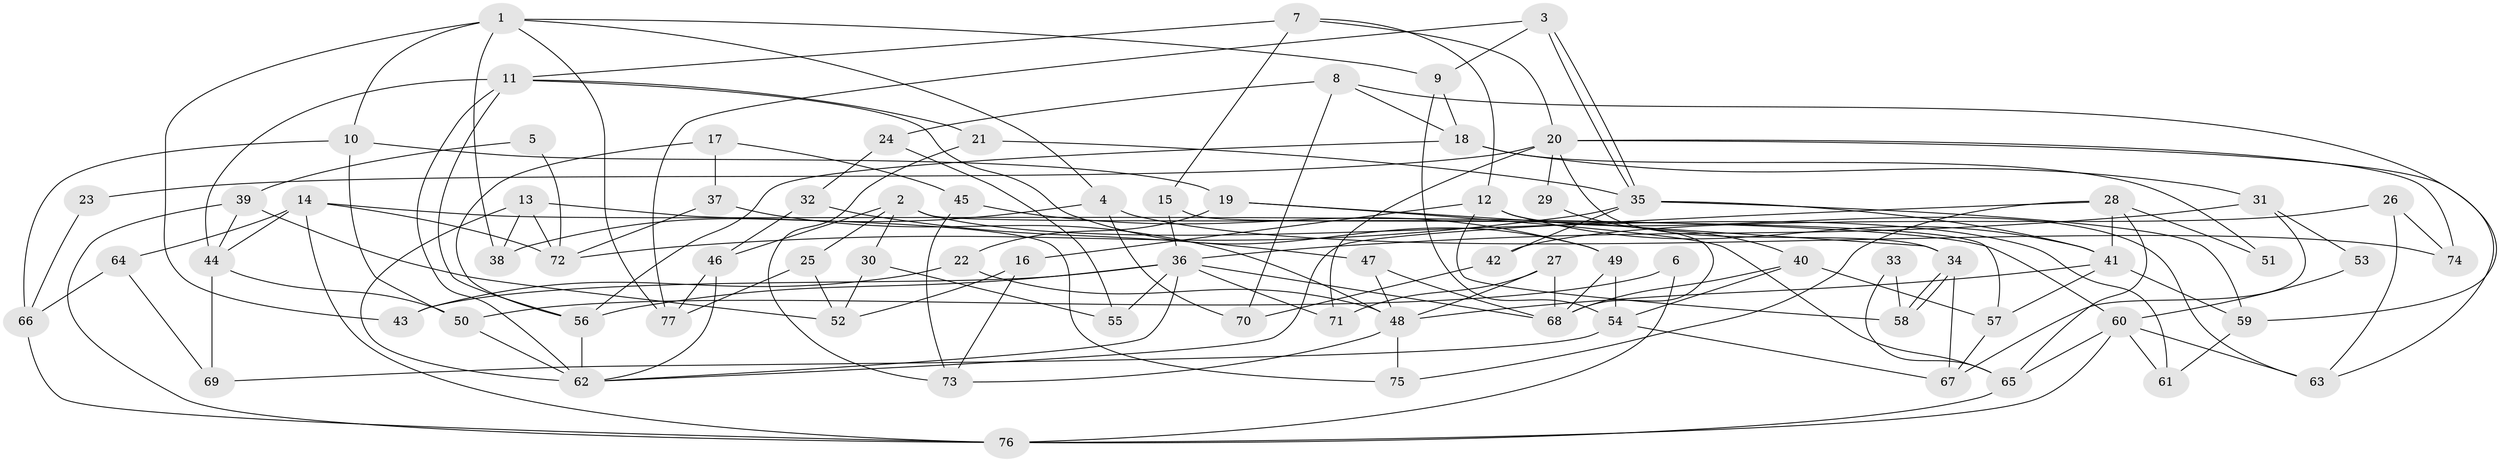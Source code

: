 // Generated by graph-tools (version 1.1) at 2025/15/03/09/25 04:15:03]
// undirected, 77 vertices, 154 edges
graph export_dot {
graph [start="1"]
  node [color=gray90,style=filled];
  1;
  2;
  3;
  4;
  5;
  6;
  7;
  8;
  9;
  10;
  11;
  12;
  13;
  14;
  15;
  16;
  17;
  18;
  19;
  20;
  21;
  22;
  23;
  24;
  25;
  26;
  27;
  28;
  29;
  30;
  31;
  32;
  33;
  34;
  35;
  36;
  37;
  38;
  39;
  40;
  41;
  42;
  43;
  44;
  45;
  46;
  47;
  48;
  49;
  50;
  51;
  52;
  53;
  54;
  55;
  56;
  57;
  58;
  59;
  60;
  61;
  62;
  63;
  64;
  65;
  66;
  67;
  68;
  69;
  70;
  71;
  72;
  73;
  74;
  75;
  76;
  77;
  1 -- 10;
  1 -- 9;
  1 -- 4;
  1 -- 38;
  1 -- 43;
  1 -- 77;
  2 -- 46;
  2 -- 61;
  2 -- 25;
  2 -- 30;
  2 -- 57;
  3 -- 35;
  3 -- 35;
  3 -- 77;
  3 -- 9;
  4 -- 38;
  4 -- 70;
  4 -- 74;
  5 -- 39;
  5 -- 72;
  6 -- 50;
  6 -- 76;
  7 -- 20;
  7 -- 11;
  7 -- 12;
  7 -- 15;
  8 -- 24;
  8 -- 18;
  8 -- 59;
  8 -- 70;
  9 -- 54;
  9 -- 18;
  10 -- 50;
  10 -- 19;
  10 -- 66;
  11 -- 62;
  11 -- 56;
  11 -- 21;
  11 -- 44;
  11 -- 49;
  12 -- 63;
  12 -- 16;
  12 -- 41;
  12 -- 58;
  13 -- 62;
  13 -- 72;
  13 -- 38;
  13 -- 75;
  14 -- 76;
  14 -- 60;
  14 -- 44;
  14 -- 64;
  14 -- 72;
  15 -- 36;
  15 -- 68;
  16 -- 73;
  16 -- 52;
  17 -- 56;
  17 -- 45;
  17 -- 37;
  18 -- 56;
  18 -- 31;
  18 -- 51;
  19 -- 22;
  19 -- 65;
  19 -- 34;
  20 -- 71;
  20 -- 34;
  20 -- 23;
  20 -- 29;
  20 -- 63;
  20 -- 74;
  21 -- 35;
  21 -- 73;
  22 -- 43;
  22 -- 48;
  23 -- 66;
  24 -- 32;
  24 -- 55;
  25 -- 52;
  25 -- 77;
  26 -- 42;
  26 -- 74;
  26 -- 63;
  27 -- 68;
  27 -- 48;
  27 -- 71;
  28 -- 75;
  28 -- 41;
  28 -- 51;
  28 -- 62;
  28 -- 65;
  29 -- 40;
  30 -- 52;
  30 -- 55;
  31 -- 67;
  31 -- 36;
  31 -- 53;
  32 -- 47;
  32 -- 46;
  33 -- 65;
  33 -- 58;
  34 -- 58;
  34 -- 58;
  34 -- 67;
  35 -- 59;
  35 -- 41;
  35 -- 42;
  35 -- 72;
  36 -- 68;
  36 -- 43;
  36 -- 55;
  36 -- 56;
  36 -- 62;
  36 -- 71;
  37 -- 72;
  37 -- 48;
  39 -- 76;
  39 -- 44;
  39 -- 52;
  40 -- 68;
  40 -- 57;
  40 -- 54;
  41 -- 48;
  41 -- 57;
  41 -- 59;
  42 -- 70;
  44 -- 50;
  44 -- 69;
  45 -- 49;
  45 -- 73;
  46 -- 77;
  46 -- 62;
  47 -- 48;
  47 -- 68;
  48 -- 73;
  48 -- 75;
  49 -- 54;
  49 -- 68;
  50 -- 62;
  53 -- 60;
  54 -- 67;
  54 -- 69;
  56 -- 62;
  57 -- 67;
  59 -- 61;
  60 -- 63;
  60 -- 76;
  60 -- 61;
  60 -- 65;
  64 -- 69;
  64 -- 66;
  65 -- 76;
  66 -- 76;
}
